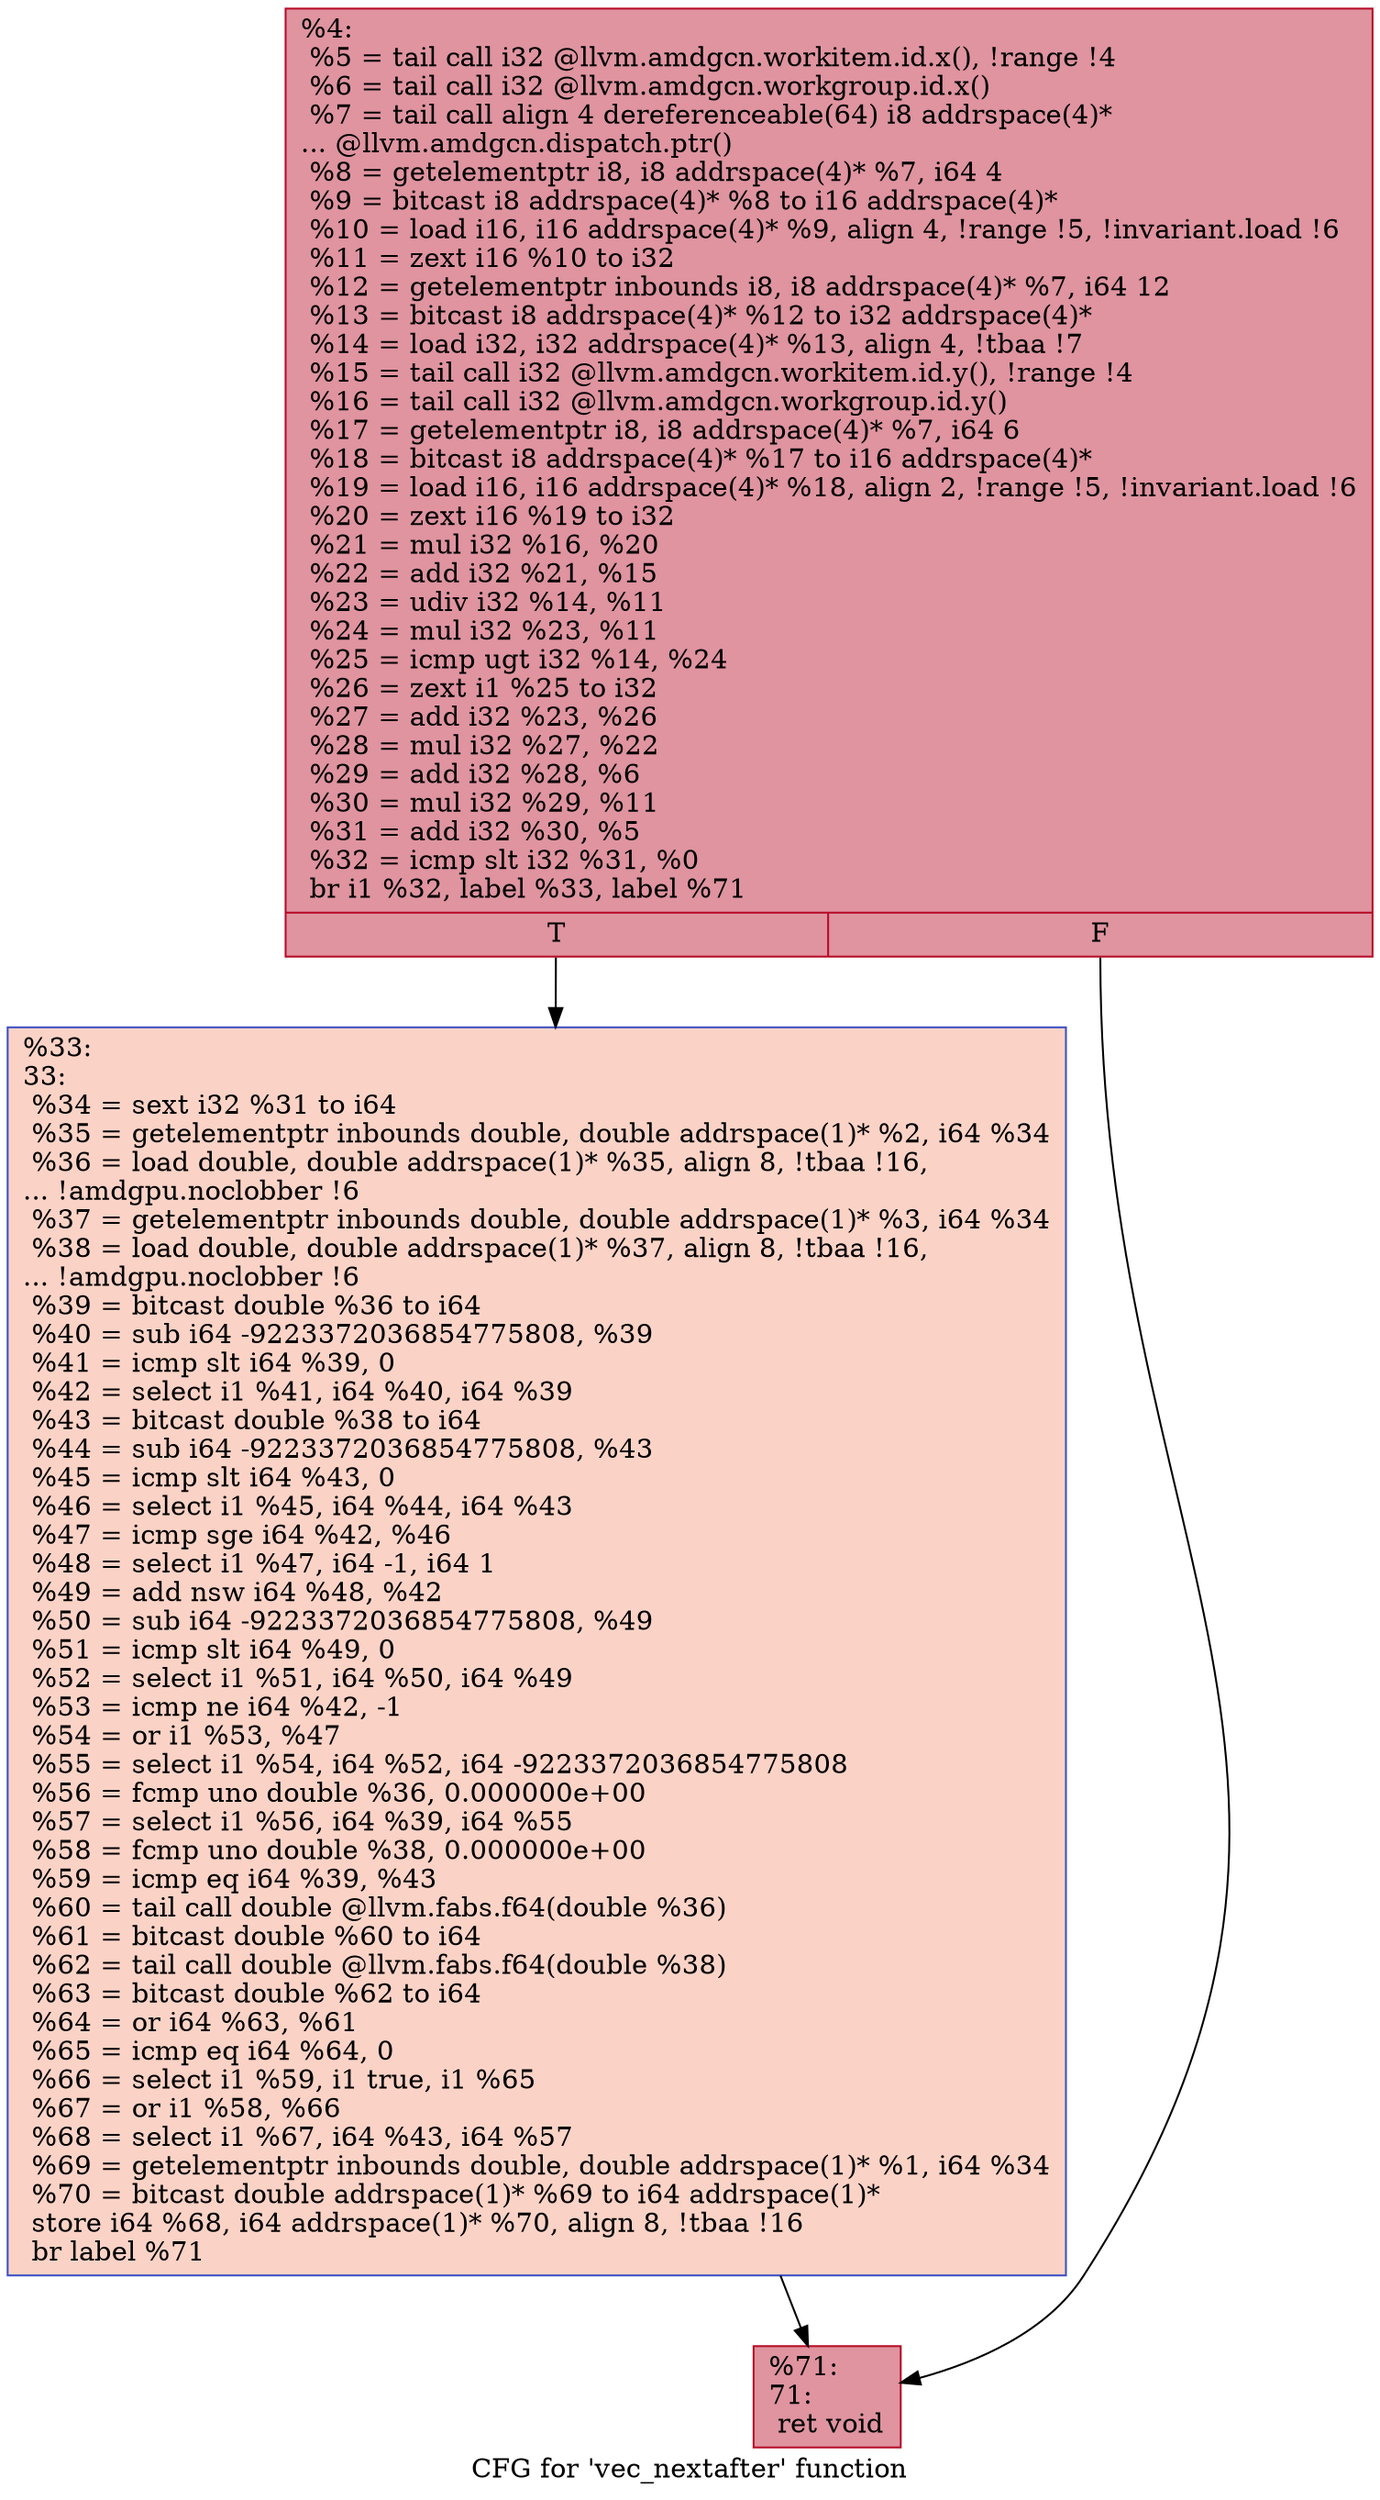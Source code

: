 digraph "CFG for 'vec_nextafter' function" {
	label="CFG for 'vec_nextafter' function";

	Node0x5189c20 [shape=record,color="#b70d28ff", style=filled, fillcolor="#b70d2870",label="{%4:\l  %5 = tail call i32 @llvm.amdgcn.workitem.id.x(), !range !4\l  %6 = tail call i32 @llvm.amdgcn.workgroup.id.x()\l  %7 = tail call align 4 dereferenceable(64) i8 addrspace(4)*\l... @llvm.amdgcn.dispatch.ptr()\l  %8 = getelementptr i8, i8 addrspace(4)* %7, i64 4\l  %9 = bitcast i8 addrspace(4)* %8 to i16 addrspace(4)*\l  %10 = load i16, i16 addrspace(4)* %9, align 4, !range !5, !invariant.load !6\l  %11 = zext i16 %10 to i32\l  %12 = getelementptr inbounds i8, i8 addrspace(4)* %7, i64 12\l  %13 = bitcast i8 addrspace(4)* %12 to i32 addrspace(4)*\l  %14 = load i32, i32 addrspace(4)* %13, align 4, !tbaa !7\l  %15 = tail call i32 @llvm.amdgcn.workitem.id.y(), !range !4\l  %16 = tail call i32 @llvm.amdgcn.workgroup.id.y()\l  %17 = getelementptr i8, i8 addrspace(4)* %7, i64 6\l  %18 = bitcast i8 addrspace(4)* %17 to i16 addrspace(4)*\l  %19 = load i16, i16 addrspace(4)* %18, align 2, !range !5, !invariant.load !6\l  %20 = zext i16 %19 to i32\l  %21 = mul i32 %16, %20\l  %22 = add i32 %21, %15\l  %23 = udiv i32 %14, %11\l  %24 = mul i32 %23, %11\l  %25 = icmp ugt i32 %14, %24\l  %26 = zext i1 %25 to i32\l  %27 = add i32 %23, %26\l  %28 = mul i32 %27, %22\l  %29 = add i32 %28, %6\l  %30 = mul i32 %29, %11\l  %31 = add i32 %30, %5\l  %32 = icmp slt i32 %31, %0\l  br i1 %32, label %33, label %71\l|{<s0>T|<s1>F}}"];
	Node0x5189c20:s0 -> Node0x518c640;
	Node0x5189c20:s1 -> Node0x518c6d0;
	Node0x518c640 [shape=record,color="#3d50c3ff", style=filled, fillcolor="#f59c7d70",label="{%33:\l33:                                               \l  %34 = sext i32 %31 to i64\l  %35 = getelementptr inbounds double, double addrspace(1)* %2, i64 %34\l  %36 = load double, double addrspace(1)* %35, align 8, !tbaa !16,\l... !amdgpu.noclobber !6\l  %37 = getelementptr inbounds double, double addrspace(1)* %3, i64 %34\l  %38 = load double, double addrspace(1)* %37, align 8, !tbaa !16,\l... !amdgpu.noclobber !6\l  %39 = bitcast double %36 to i64\l  %40 = sub i64 -9223372036854775808, %39\l  %41 = icmp slt i64 %39, 0\l  %42 = select i1 %41, i64 %40, i64 %39\l  %43 = bitcast double %38 to i64\l  %44 = sub i64 -9223372036854775808, %43\l  %45 = icmp slt i64 %43, 0\l  %46 = select i1 %45, i64 %44, i64 %43\l  %47 = icmp sge i64 %42, %46\l  %48 = select i1 %47, i64 -1, i64 1\l  %49 = add nsw i64 %48, %42\l  %50 = sub i64 -9223372036854775808, %49\l  %51 = icmp slt i64 %49, 0\l  %52 = select i1 %51, i64 %50, i64 %49\l  %53 = icmp ne i64 %42, -1\l  %54 = or i1 %53, %47\l  %55 = select i1 %54, i64 %52, i64 -9223372036854775808\l  %56 = fcmp uno double %36, 0.000000e+00\l  %57 = select i1 %56, i64 %39, i64 %55\l  %58 = fcmp uno double %38, 0.000000e+00\l  %59 = icmp eq i64 %39, %43\l  %60 = tail call double @llvm.fabs.f64(double %36)\l  %61 = bitcast double %60 to i64\l  %62 = tail call double @llvm.fabs.f64(double %38)\l  %63 = bitcast double %62 to i64\l  %64 = or i64 %63, %61\l  %65 = icmp eq i64 %64, 0\l  %66 = select i1 %59, i1 true, i1 %65\l  %67 = or i1 %58, %66\l  %68 = select i1 %67, i64 %43, i64 %57\l  %69 = getelementptr inbounds double, double addrspace(1)* %1, i64 %34\l  %70 = bitcast double addrspace(1)* %69 to i64 addrspace(1)*\l  store i64 %68, i64 addrspace(1)* %70, align 8, !tbaa !16\l  br label %71\l}"];
	Node0x518c640 -> Node0x518c6d0;
	Node0x518c6d0 [shape=record,color="#b70d28ff", style=filled, fillcolor="#b70d2870",label="{%71:\l71:                                               \l  ret void\l}"];
}
